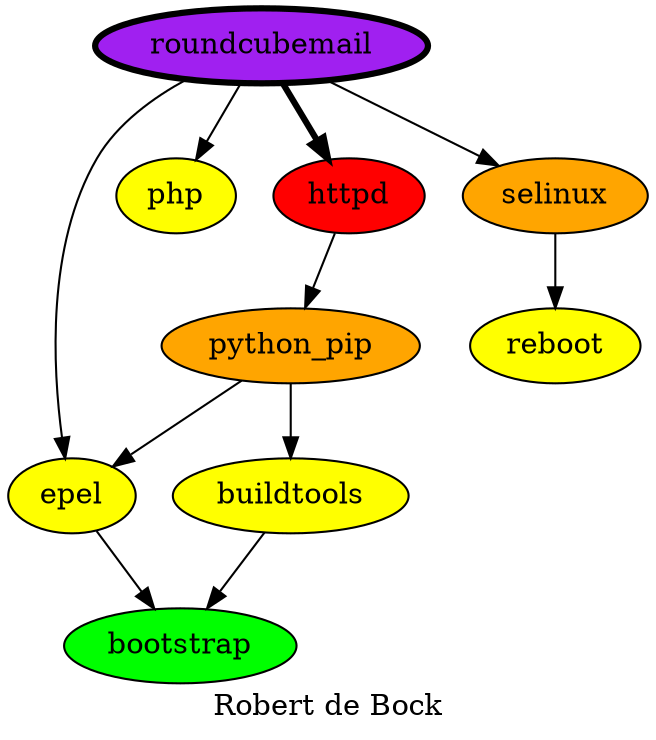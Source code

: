 digraph PhiloDilemma {
  label = "Robert de Bock" ;
  overlap=false
  {
    bootstrap [fillcolor=green style=filled]
    buildtools [fillcolor=yellow style=filled]
    epel [fillcolor=yellow style=filled]
    php [fillcolor=yellow style=filled]
    "python_pip" [fillcolor=orange style=filled]
    httpd [fillcolor=red style=filled]
    roundcubemail [fillcolor=purple style=filled penwidth=3]
    selinux [fillcolor=orange style=filled]
    reboot [fillcolor=yellow style=filled]
  }
  {buildtools epel} -> bootstrap
  "python_pip" -> {buildtools epel}
  httpd -> "python_pip"
  roundcubemail -> {epel php}
  roundcubemail -> httpd [penwidth=3]
  roundcubemail -> selinux
  selinux -> reboot
}
